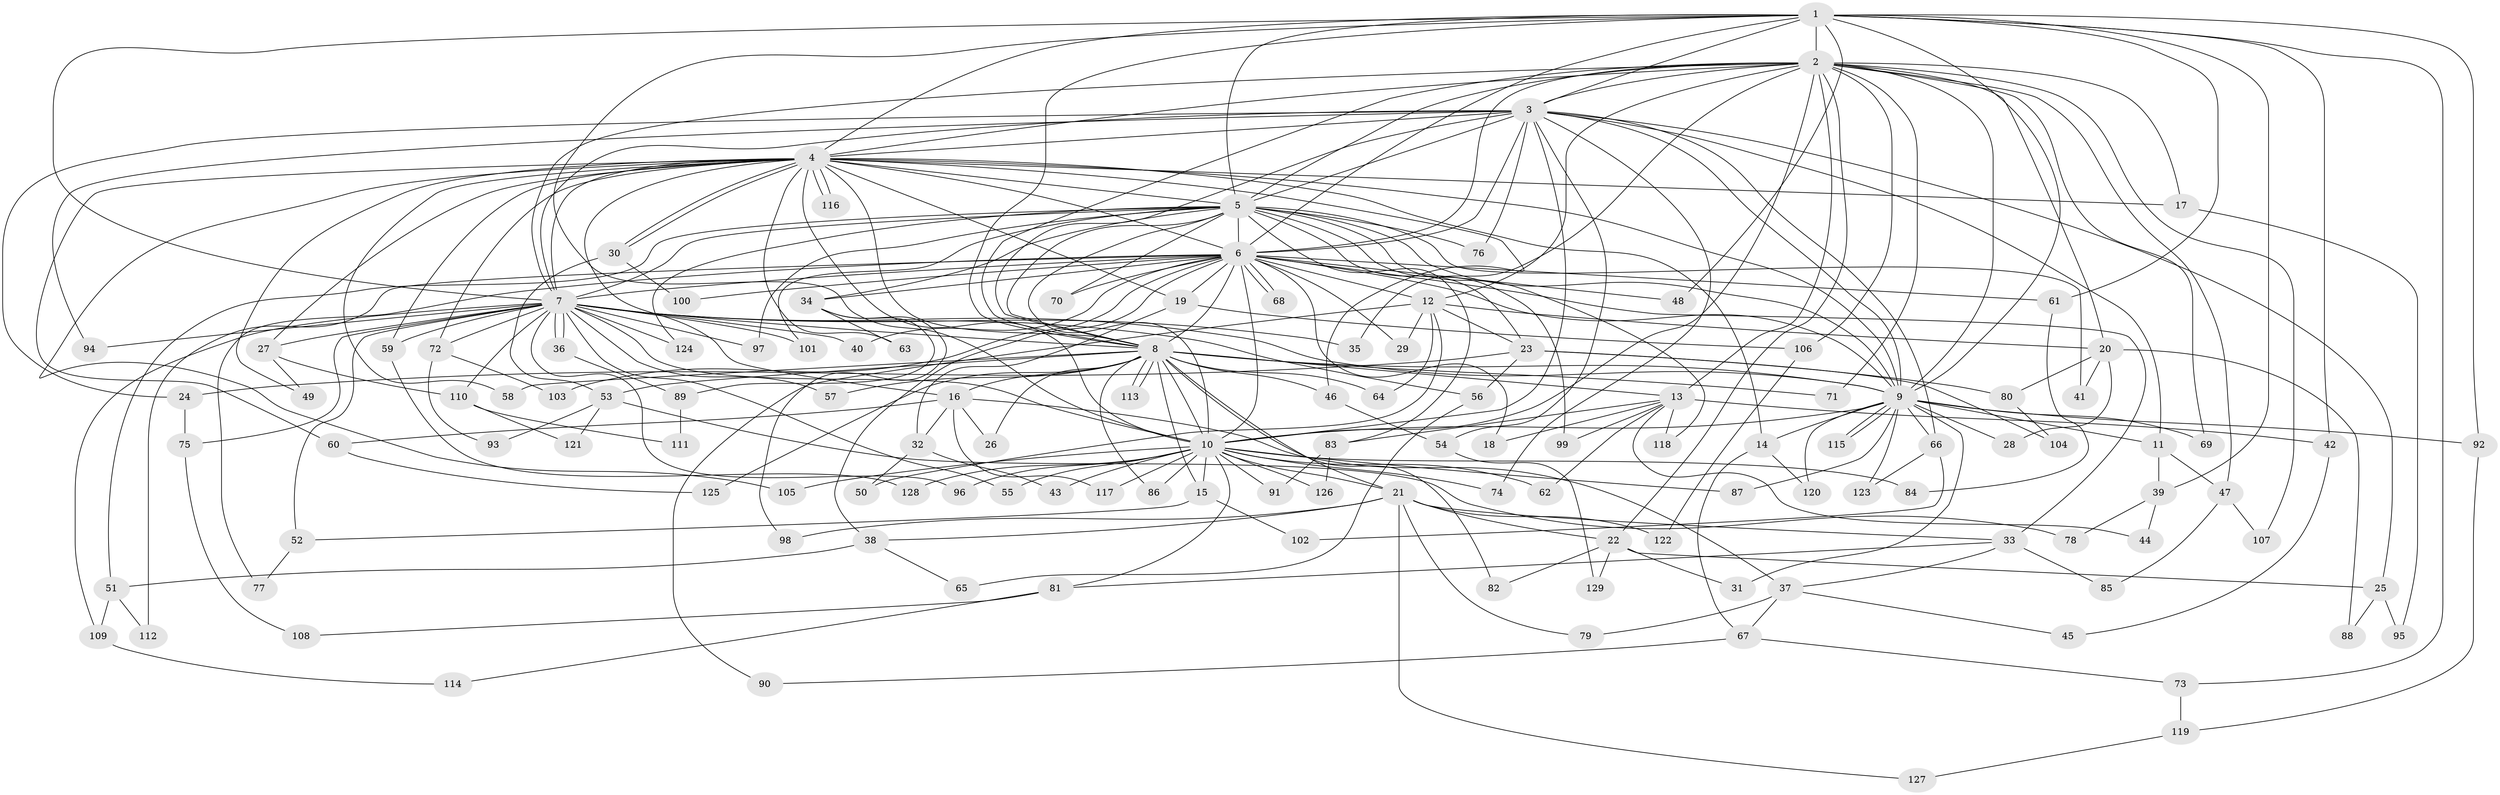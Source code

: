 // coarse degree distribution, {11: 0.01282051282051282, 17: 0.01282051282051282, 20: 0.02564102564102564, 27: 0.01282051282051282, 21: 0.02564102564102564, 12: 0.01282051282051282, 7: 0.038461538461538464, 8: 0.01282051282051282, 9: 0.02564102564102564, 6: 0.07692307692307693, 5: 0.05128205128205128, 2: 0.46153846153846156, 10: 0.01282051282051282, 4: 0.0641025641025641, 3: 0.10256410256410256, 1: 0.05128205128205128}
// Generated by graph-tools (version 1.1) at 2025/49/03/04/25 22:49:51]
// undirected, 129 vertices, 283 edges
graph export_dot {
  node [color=gray90,style=filled];
  1;
  2;
  3;
  4;
  5;
  6;
  7;
  8;
  9;
  10;
  11;
  12;
  13;
  14;
  15;
  16;
  17;
  18;
  19;
  20;
  21;
  22;
  23;
  24;
  25;
  26;
  27;
  28;
  29;
  30;
  31;
  32;
  33;
  34;
  35;
  36;
  37;
  38;
  39;
  40;
  41;
  42;
  43;
  44;
  45;
  46;
  47;
  48;
  49;
  50;
  51;
  52;
  53;
  54;
  55;
  56;
  57;
  58;
  59;
  60;
  61;
  62;
  63;
  64;
  65;
  66;
  67;
  68;
  69;
  70;
  71;
  72;
  73;
  74;
  75;
  76;
  77;
  78;
  79;
  80;
  81;
  82;
  83;
  84;
  85;
  86;
  87;
  88;
  89;
  90;
  91;
  92;
  93;
  94;
  95;
  96;
  97;
  98;
  99;
  100;
  101;
  102;
  103;
  104;
  105;
  106;
  107;
  108;
  109;
  110;
  111;
  112;
  113;
  114;
  115;
  116;
  117;
  118;
  119;
  120;
  121;
  122;
  123;
  124;
  125;
  126;
  127;
  128;
  129;
  1 -- 2;
  1 -- 3;
  1 -- 4;
  1 -- 5;
  1 -- 6;
  1 -- 7;
  1 -- 8;
  1 -- 9;
  1 -- 10;
  1 -- 39;
  1 -- 42;
  1 -- 48;
  1 -- 61;
  1 -- 73;
  1 -- 92;
  2 -- 3;
  2 -- 4;
  2 -- 5;
  2 -- 6;
  2 -- 7;
  2 -- 8;
  2 -- 9;
  2 -- 10;
  2 -- 12;
  2 -- 13;
  2 -- 17;
  2 -- 20;
  2 -- 22;
  2 -- 35;
  2 -- 47;
  2 -- 69;
  2 -- 71;
  2 -- 106;
  2 -- 107;
  3 -- 4;
  3 -- 5;
  3 -- 6;
  3 -- 7;
  3 -- 8;
  3 -- 9;
  3 -- 10;
  3 -- 11;
  3 -- 24;
  3 -- 25;
  3 -- 54;
  3 -- 66;
  3 -- 74;
  3 -- 76;
  3 -- 94;
  4 -- 5;
  4 -- 6;
  4 -- 7;
  4 -- 8;
  4 -- 9;
  4 -- 10;
  4 -- 14;
  4 -- 16;
  4 -- 17;
  4 -- 19;
  4 -- 27;
  4 -- 30;
  4 -- 30;
  4 -- 46;
  4 -- 49;
  4 -- 58;
  4 -- 59;
  4 -- 60;
  4 -- 63;
  4 -- 72;
  4 -- 105;
  4 -- 116;
  4 -- 116;
  5 -- 6;
  5 -- 7;
  5 -- 8;
  5 -- 9;
  5 -- 10;
  5 -- 23;
  5 -- 34;
  5 -- 41;
  5 -- 51;
  5 -- 70;
  5 -- 76;
  5 -- 83;
  5 -- 97;
  5 -- 99;
  5 -- 101;
  5 -- 118;
  5 -- 124;
  6 -- 7;
  6 -- 8;
  6 -- 9;
  6 -- 10;
  6 -- 12;
  6 -- 18;
  6 -- 19;
  6 -- 29;
  6 -- 33;
  6 -- 34;
  6 -- 38;
  6 -- 40;
  6 -- 48;
  6 -- 61;
  6 -- 68;
  6 -- 68;
  6 -- 70;
  6 -- 77;
  6 -- 100;
  6 -- 103;
  6 -- 112;
  7 -- 8;
  7 -- 9;
  7 -- 10;
  7 -- 27;
  7 -- 35;
  7 -- 36;
  7 -- 36;
  7 -- 40;
  7 -- 52;
  7 -- 55;
  7 -- 56;
  7 -- 57;
  7 -- 59;
  7 -- 72;
  7 -- 75;
  7 -- 94;
  7 -- 96;
  7 -- 97;
  7 -- 101;
  7 -- 109;
  7 -- 110;
  7 -- 124;
  8 -- 9;
  8 -- 10;
  8 -- 13;
  8 -- 15;
  8 -- 16;
  8 -- 21;
  8 -- 26;
  8 -- 46;
  8 -- 53;
  8 -- 57;
  8 -- 58;
  8 -- 64;
  8 -- 71;
  8 -- 82;
  8 -- 86;
  8 -- 113;
  8 -- 113;
  8 -- 125;
  9 -- 10;
  9 -- 11;
  9 -- 14;
  9 -- 28;
  9 -- 31;
  9 -- 66;
  9 -- 69;
  9 -- 87;
  9 -- 92;
  9 -- 115;
  9 -- 115;
  9 -- 120;
  9 -- 123;
  10 -- 15;
  10 -- 21;
  10 -- 43;
  10 -- 55;
  10 -- 62;
  10 -- 74;
  10 -- 81;
  10 -- 84;
  10 -- 86;
  10 -- 87;
  10 -- 91;
  10 -- 96;
  10 -- 105;
  10 -- 117;
  10 -- 126;
  10 -- 128;
  11 -- 39;
  11 -- 47;
  12 -- 20;
  12 -- 23;
  12 -- 29;
  12 -- 50;
  12 -- 64;
  12 -- 90;
  13 -- 18;
  13 -- 42;
  13 -- 44;
  13 -- 62;
  13 -- 83;
  13 -- 99;
  13 -- 118;
  14 -- 67;
  14 -- 120;
  15 -- 52;
  15 -- 102;
  16 -- 26;
  16 -- 32;
  16 -- 37;
  16 -- 60;
  16 -- 117;
  17 -- 95;
  19 -- 32;
  19 -- 106;
  20 -- 28;
  20 -- 41;
  20 -- 80;
  20 -- 88;
  21 -- 22;
  21 -- 33;
  21 -- 38;
  21 -- 79;
  21 -- 98;
  21 -- 122;
  21 -- 127;
  22 -- 25;
  22 -- 31;
  22 -- 82;
  22 -- 129;
  23 -- 24;
  23 -- 56;
  23 -- 80;
  23 -- 104;
  24 -- 75;
  25 -- 88;
  25 -- 95;
  27 -- 49;
  27 -- 110;
  30 -- 53;
  30 -- 100;
  32 -- 43;
  32 -- 50;
  33 -- 37;
  33 -- 81;
  33 -- 85;
  34 -- 63;
  34 -- 89;
  34 -- 98;
  36 -- 89;
  37 -- 45;
  37 -- 67;
  37 -- 79;
  38 -- 51;
  38 -- 65;
  39 -- 44;
  39 -- 78;
  42 -- 45;
  46 -- 54;
  47 -- 85;
  47 -- 107;
  51 -- 109;
  51 -- 112;
  52 -- 77;
  53 -- 78;
  53 -- 93;
  53 -- 121;
  54 -- 129;
  56 -- 65;
  59 -- 128;
  60 -- 125;
  61 -- 84;
  66 -- 102;
  66 -- 123;
  67 -- 73;
  67 -- 90;
  72 -- 93;
  72 -- 103;
  73 -- 119;
  75 -- 108;
  80 -- 104;
  81 -- 108;
  81 -- 114;
  83 -- 91;
  83 -- 126;
  89 -- 111;
  92 -- 119;
  106 -- 122;
  109 -- 114;
  110 -- 111;
  110 -- 121;
  119 -- 127;
}
